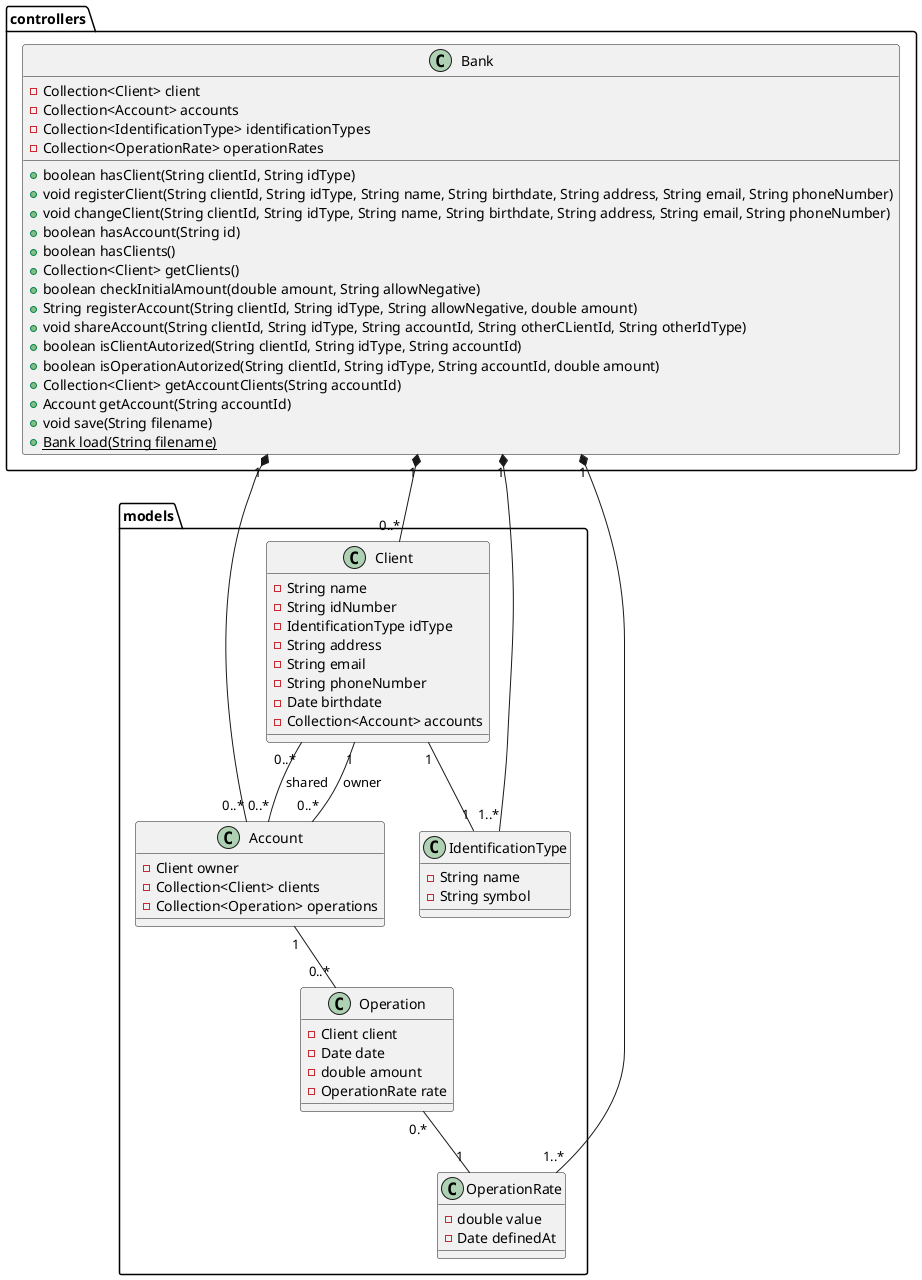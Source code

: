 @startuml
package models {
    class Client {
        -String name
        -String idNumber
        -IdentificationType idType
        -String address
        -String email
        -String phoneNumber
        -Date birthdate
        -Collection<Account> accounts
    }
    class Account {
        -Client owner
        -Collection<Client> clients
        -Collection<Operation> operations
    }
    class Operation {
        -Client client
        -Date date
        -double amount
        -OperationRate rate
    }
    class OperationRate {
        -double value
        -Date definedAt
    }
    class IdentificationType {
        -String name
        -String symbol
    }

    Client "0..*" -- "0..*" Account : shared
    Client "1" -- "0..*" Account : owner
    Account "1" -- "0..*" Operation
    Operation "0.*" -- "1" OperationRate
    Client "1" -- "1" IdentificationType
}

package controllers {
    class Bank {
        -Collection<Client> client
        -Collection<Account> accounts
        -Collection<IdentificationType> identificationTypes
        -Collection<OperationRate> operationRates
        +boolean hasClient(String clientId, String idType)
        +void registerClient(String clientId, String idType, String name, String birthdate, String address, String email, String phoneNumber)
        +void changeClient(String clientId, String idType, String name, String birthdate, String address, String email, String phoneNumber)
        +boolean hasAccount(String id)
        +boolean hasClients()
        +Collection<Client> getClients()
        +boolean checkInitialAmount(double amount, String allowNegative)
        +String registerAccount(String clientId, String idType, String allowNegative, double amount)
        +void shareAccount(String clientId, String idType, String accountId, String otherCLientId, String otherIdType)
        +boolean isClientAutorized(String clientId, String idType, String accountId)
        +boolean isOperationAutorized(String clientId, String idType, String accountId, double amount)
        +Collection<Client> getAccountClients(String accountId)
        +Account getAccount(String accountId)
        +void save(String filename)
        +{static} Bank load(String filename)
    }
}
Bank "1" *-- "0..*" Client
Bank "1" *-- "0..*" Account
Bank "1" *-- "1..*" IdentificationType
Bank "1" *-- "1..*" OperationRate
@enduml